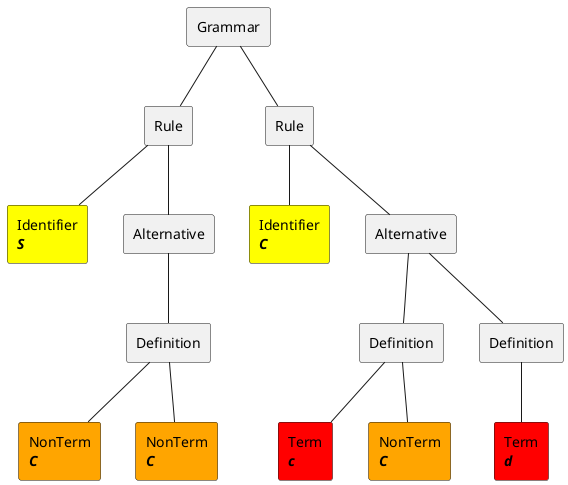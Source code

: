 @startuml

rectangle "Grammar" as ast
rectangle "Rule" as rule1
rectangle "Identifier\n<i><b>S</b></i>" as id1 #Yellow
rectangle "Alternative" as list1 
rectangle "Definition" as def11
rectangle "NonTerm\n<i><b>C</b></i>" as nt111 #Orange
rectangle "NonTerm\n<i><b>C</b></i>" as nt112 #Orange
rectangle "Rule" as rule2
rectangle "Identifier\n<i><b>C</b></i>" as id2 #Yellow
rectangle "Alternative" as list2 
rectangle "Definition" as def21
rectangle "Definition" as def22
rectangle "Term\n<i><b>c</b></i>" as t211 #Red
rectangle "NonTerm\n<i><b>C</b></i>" as nt211 #Orange
rectangle "Term\n<i><b>d</b></i>" as t221 #Red

ast -- rule1
rule1 -- id1
rule1 -- list1
list1 -- def11
def11 -- nt111
def11 -- nt112
ast -- rule2
rule2 -- id2
rule2 -- list2
list2 -- def21
def21 -- t211
def21 -- nt211
list2 -- def22
def22 -- t221

@enduml
